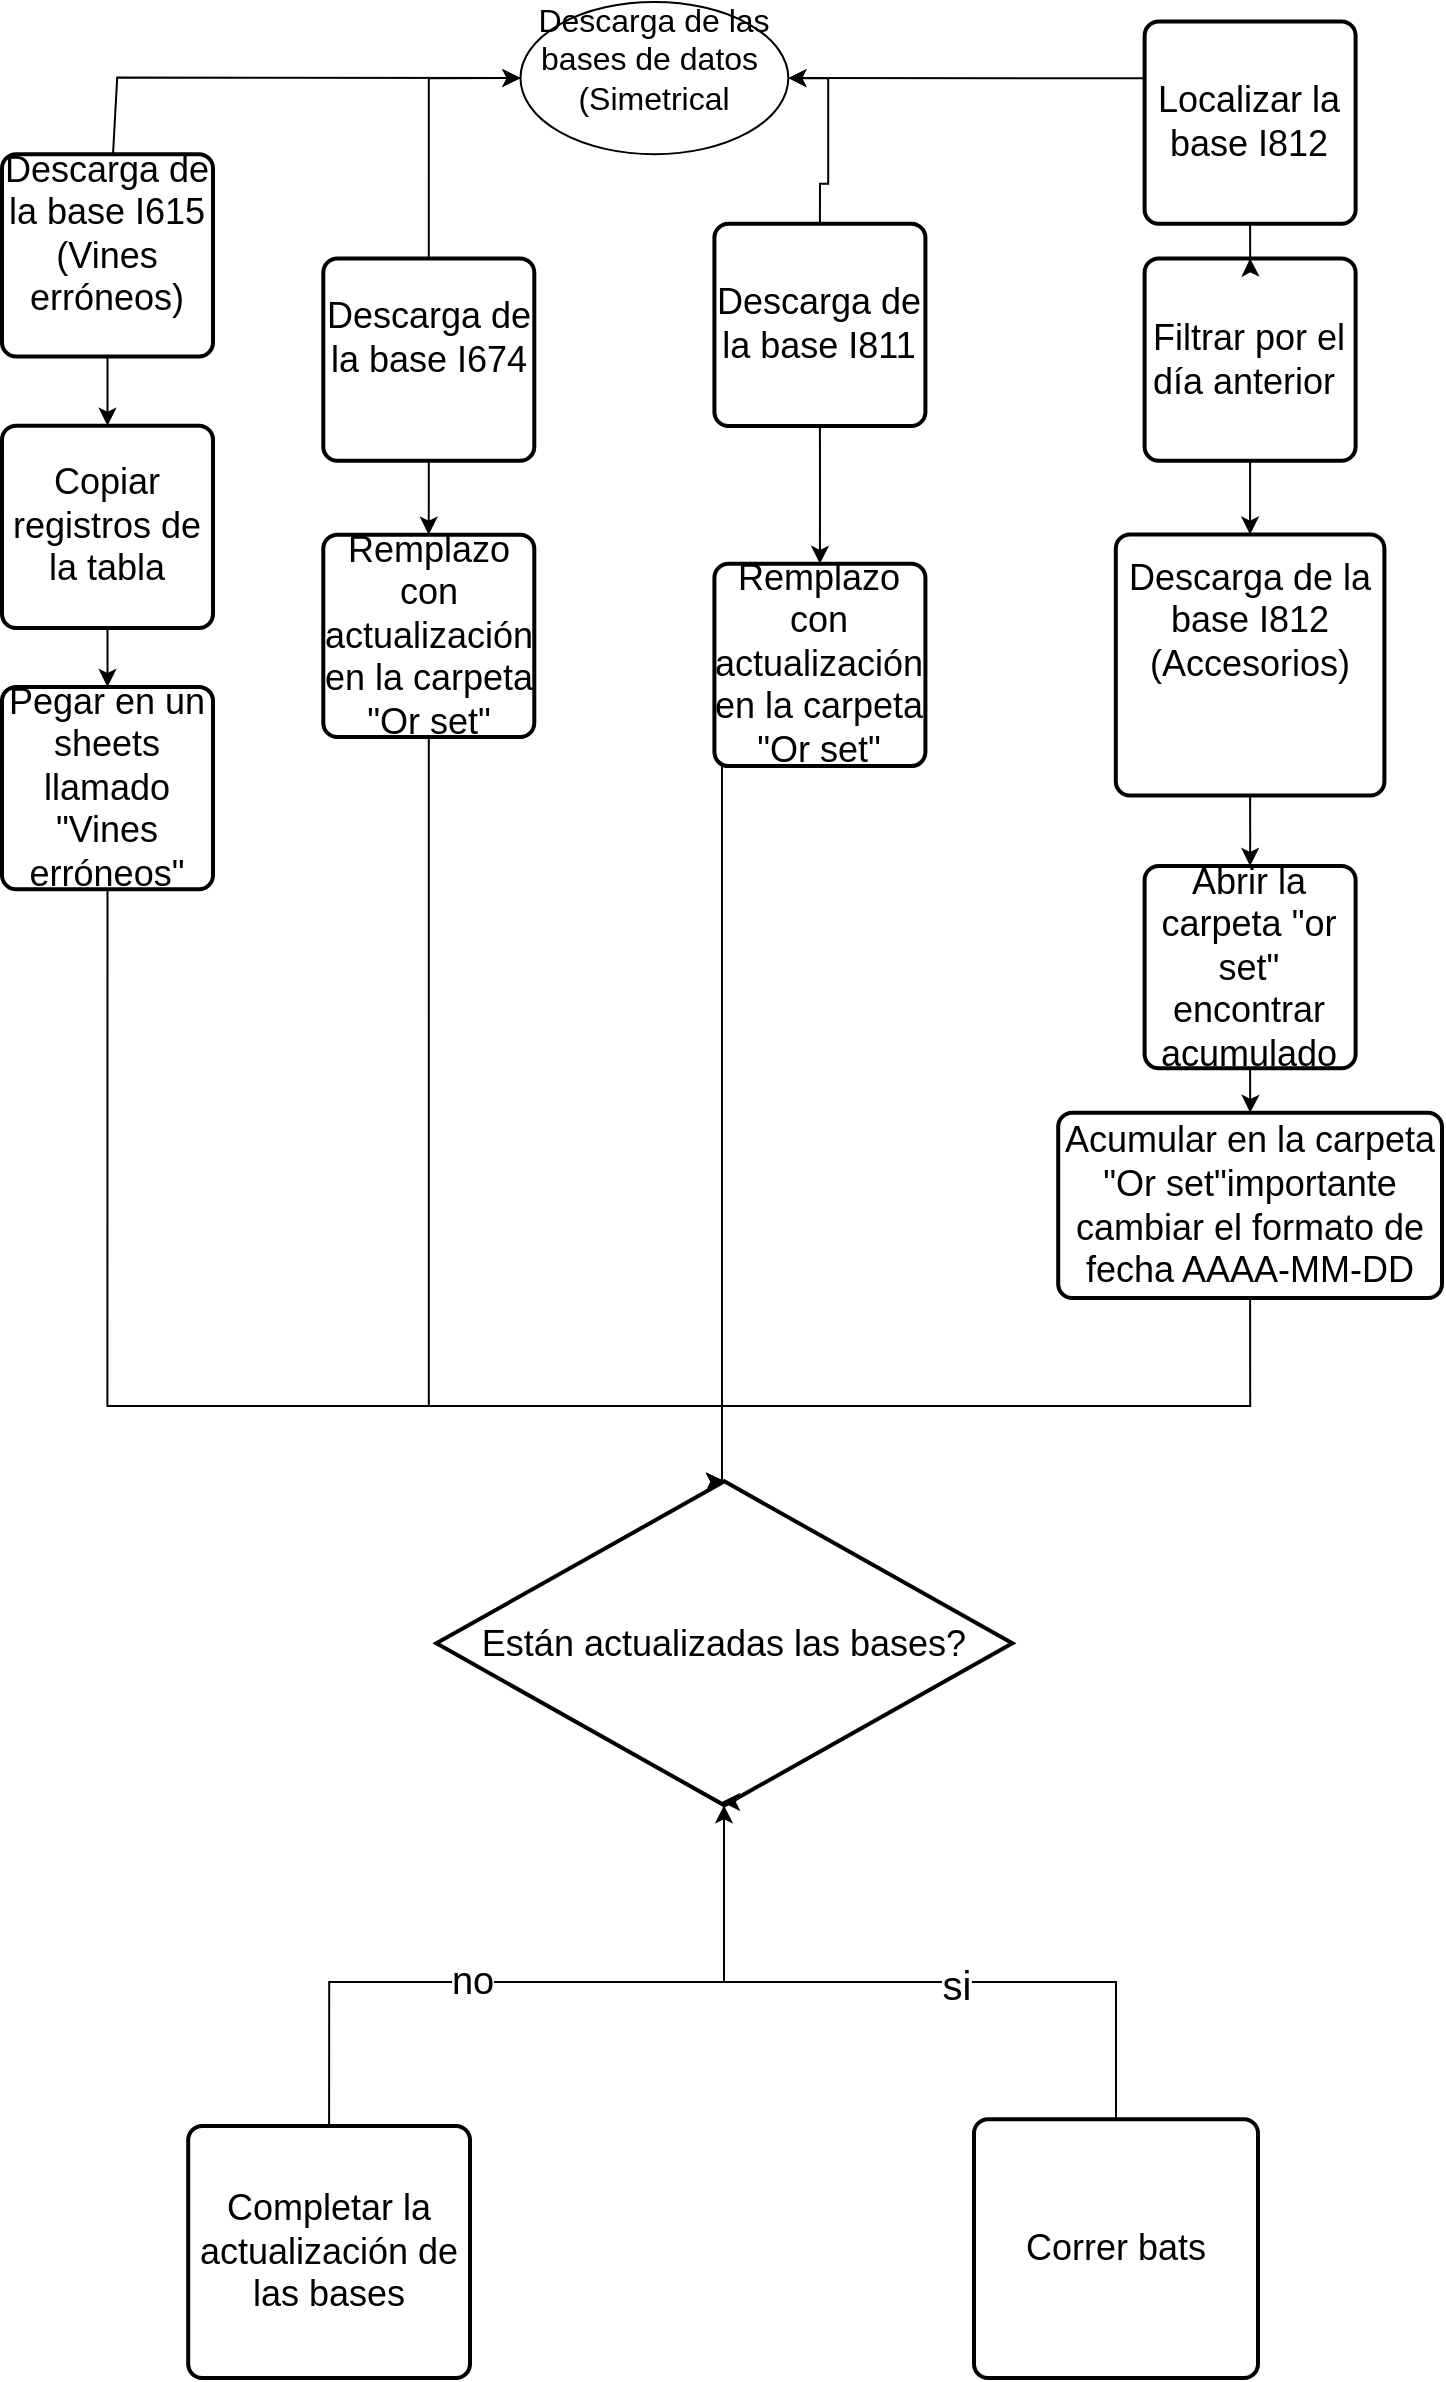 <mxfile version="22.1.3" type="github">
  <diagram id="07fea595-8f29-1299-0266-81d95cde20df" name="Page-1">
    <mxGraphModel dx="1834" dy="1100" grid="1" gridSize="18" guides="1" tooltips="1" connect="1" arrows="1" fold="1" page="1" pageScale="1" pageWidth="1169" pageHeight="827" background="#ffffff" math="0" shadow="0">
      <root>
        <mxCell id="0" />
        <mxCell id="1" parent="0" />
        <mxCell id="yavMbtanmHxJpN2NqrXE-253" value="" style="group" vertex="1" connectable="0" parent="1">
          <mxGeometry x="252" y="18" width="720" height="648" as="geometry" />
        </mxCell>
        <mxCell id="yavMbtanmHxJpN2NqrXE-217" value="&lt;font size=&quot;3&quot;&gt;Descarga de las bases de datos&amp;nbsp;&lt;br&gt;(Simetrical&lt;br&gt;&lt;br&gt;&lt;/font&gt;" style="ellipse;whiteSpace=wrap;html=1;" vertex="1" parent="yavMbtanmHxJpN2NqrXE-253">
          <mxGeometry x="259.242" width="133.915" height="76.104" as="geometry" />
        </mxCell>
        <mxCell id="yavMbtanmHxJpN2NqrXE-218" value="" style="endArrow=classic;html=1;rounded=0;entryX=0;entryY=0.5;entryDx=0;entryDy=0;" edge="1" parent="yavMbtanmHxJpN2NqrXE-253" source="yavMbtanmHxJpN2NqrXE-220" target="yavMbtanmHxJpN2NqrXE-217">
          <mxGeometry width="50" height="50" relative="1" as="geometry">
            <mxPoint x="28.772" y="132.1" as="sourcePoint" />
            <mxPoint x="201.405" y="193.892" as="targetPoint" />
            <Array as="points">
              <mxPoint x="57.6" y="37.714" />
            </Array>
          </mxGeometry>
        </mxCell>
        <mxCell id="yavMbtanmHxJpN2NqrXE-220" value="&lt;font style=&quot;font-size: 18px;&quot;&gt;Descarga de la base I615&lt;br&gt;(Vines erróneos)&lt;br&gt;&lt;br&gt;&lt;/font&gt;" style="rounded=1;whiteSpace=wrap;html=1;absoluteArcSize=1;arcSize=14;strokeWidth=2;" vertex="1" parent="yavMbtanmHxJpN2NqrXE-253">
          <mxGeometry y="76.101" width="105.498" height="101.115" as="geometry" />
        </mxCell>
        <mxCell id="yavMbtanmHxJpN2NqrXE-221" value="&lt;font style=&quot;font-size: 18px;&quot;&gt;Copiar registros de la tabla&lt;br&gt;&lt;/font&gt;" style="rounded=1;whiteSpace=wrap;html=1;absoluteArcSize=1;arcSize=14;strokeWidth=2;" vertex="1" parent="yavMbtanmHxJpN2NqrXE-253">
          <mxGeometry y="211.868" width="105.498" height="101.115" as="geometry" />
        </mxCell>
        <mxCell id="yavMbtanmHxJpN2NqrXE-238" style="edgeStyle=orthogonalEdgeStyle;rounded=0;orthogonalLoop=1;jettySize=auto;html=1;exitX=0.5;exitY=1;exitDx=0;exitDy=0;entryX=0.5;entryY=0;entryDx=0;entryDy=0;" edge="1" parent="yavMbtanmHxJpN2NqrXE-253" source="yavMbtanmHxJpN2NqrXE-220" target="yavMbtanmHxJpN2NqrXE-221">
          <mxGeometry relative="1" as="geometry" />
        </mxCell>
        <mxCell id="yavMbtanmHxJpN2NqrXE-222" value="&lt;font style=&quot;font-size: 18px;&quot;&gt;Pegar en un sheets llamado &quot;Vines erróneos&quot;&lt;br&gt;&lt;/font&gt;" style="rounded=1;whiteSpace=wrap;html=1;absoluteArcSize=1;arcSize=14;strokeWidth=2;" vertex="1" parent="yavMbtanmHxJpN2NqrXE-253">
          <mxGeometry y="342.466" width="105.498" height="101.115" as="geometry" />
        </mxCell>
        <mxCell id="yavMbtanmHxJpN2NqrXE-239" style="edgeStyle=orthogonalEdgeStyle;rounded=0;orthogonalLoop=1;jettySize=auto;html=1;exitX=0.5;exitY=1;exitDx=0;exitDy=0;entryX=0.5;entryY=0;entryDx=0;entryDy=0;" edge="1" parent="yavMbtanmHxJpN2NqrXE-253" source="yavMbtanmHxJpN2NqrXE-221" target="yavMbtanmHxJpN2NqrXE-222">
          <mxGeometry relative="1" as="geometry" />
        </mxCell>
        <mxCell id="yavMbtanmHxJpN2NqrXE-227" style="edgeStyle=orthogonalEdgeStyle;rounded=0;orthogonalLoop=1;jettySize=auto;html=1;exitX=0.5;exitY=0;exitDx=0;exitDy=0;entryX=0;entryY=0.5;entryDx=0;entryDy=0;" edge="1" parent="yavMbtanmHxJpN2NqrXE-253" source="yavMbtanmHxJpN2NqrXE-224" target="yavMbtanmHxJpN2NqrXE-217">
          <mxGeometry relative="1" as="geometry">
            <Array as="points">
              <mxPoint x="213.067" y="38.052" />
            </Array>
          </mxGeometry>
        </mxCell>
        <mxCell id="yavMbtanmHxJpN2NqrXE-224" value="&lt;font style=&quot;font-size: 18px;&quot;&gt;Descarga de la base I674&lt;br&gt;&lt;br&gt;&lt;/font&gt;" style="rounded=1;whiteSpace=wrap;html=1;absoluteArcSize=1;arcSize=14;strokeWidth=2;" vertex="1" parent="yavMbtanmHxJpN2NqrXE-253">
          <mxGeometry x="160.644" y="128.252" width="105.498" height="101.115" as="geometry" />
        </mxCell>
        <mxCell id="yavMbtanmHxJpN2NqrXE-225" value="&lt;font style=&quot;font-size: 18px;&quot;&gt;Remplazo con actualización en la carpeta &quot;Or set&quot;&lt;br&gt;&lt;/font&gt;" style="rounded=1;whiteSpace=wrap;html=1;absoluteArcSize=1;arcSize=14;strokeWidth=2;" vertex="1" parent="yavMbtanmHxJpN2NqrXE-253">
          <mxGeometry x="160.644" y="266.367" width="105.498" height="101.115" as="geometry" />
        </mxCell>
        <mxCell id="yavMbtanmHxJpN2NqrXE-228" style="edgeStyle=orthogonalEdgeStyle;rounded=0;orthogonalLoop=1;jettySize=auto;html=1;exitX=0.5;exitY=1;exitDx=0;exitDy=0;" edge="1" parent="yavMbtanmHxJpN2NqrXE-253" source="yavMbtanmHxJpN2NqrXE-224" target="yavMbtanmHxJpN2NqrXE-225">
          <mxGeometry relative="1" as="geometry" />
        </mxCell>
        <mxCell id="yavMbtanmHxJpN2NqrXE-232" style="edgeStyle=orthogonalEdgeStyle;rounded=0;orthogonalLoop=1;jettySize=auto;html=1;exitX=0.5;exitY=0;exitDx=0;exitDy=0;entryX=1;entryY=0.5;entryDx=0;entryDy=0;" edge="1" parent="yavMbtanmHxJpN2NqrXE-253" source="yavMbtanmHxJpN2NqrXE-230" target="yavMbtanmHxJpN2NqrXE-217">
          <mxGeometry relative="1" as="geometry">
            <mxPoint x="373.361" y="50.736" as="targetPoint" />
          </mxGeometry>
        </mxCell>
        <mxCell id="yavMbtanmHxJpN2NqrXE-230" value="&lt;font style=&quot;font-size: 18px;&quot;&gt;Descarga de la base I811&lt;br&gt;&lt;/font&gt;" style="rounded=1;whiteSpace=wrap;html=1;absoluteArcSize=1;arcSize=14;strokeWidth=2;" vertex="1" parent="yavMbtanmHxJpN2NqrXE-253">
          <mxGeometry x="356.211" y="110.896" width="105.498" height="101.115" as="geometry" />
        </mxCell>
        <mxCell id="yavMbtanmHxJpN2NqrXE-231" value="&lt;font style=&quot;font-size: 18px;&quot;&gt;Remplazo con actualización en la carpeta &quot;Or set&quot;&lt;br&gt;&lt;/font&gt;" style="rounded=1;whiteSpace=wrap;html=1;absoluteArcSize=1;arcSize=14;strokeWidth=2;" vertex="1" parent="yavMbtanmHxJpN2NqrXE-253">
          <mxGeometry x="356.211" y="280.925" width="105.498" height="101.115" as="geometry" />
        </mxCell>
        <mxCell id="yavMbtanmHxJpN2NqrXE-229" style="edgeStyle=orthogonalEdgeStyle;rounded=0;orthogonalLoop=1;jettySize=auto;html=1;exitX=0.5;exitY=1;exitDx=0;exitDy=0;" edge="1" source="yavMbtanmHxJpN2NqrXE-230" target="yavMbtanmHxJpN2NqrXE-231" parent="yavMbtanmHxJpN2NqrXE-253">
          <mxGeometry relative="1" as="geometry" />
        </mxCell>
        <mxCell id="yavMbtanmHxJpN2NqrXE-236" style="edgeStyle=orthogonalEdgeStyle;rounded=0;orthogonalLoop=1;jettySize=auto;html=1;exitX=0.5;exitY=0;exitDx=0;exitDy=0;entryX=1;entryY=0.5;entryDx=0;entryDy=0;" edge="1" parent="yavMbtanmHxJpN2NqrXE-253" source="yavMbtanmHxJpN2NqrXE-242" target="yavMbtanmHxJpN2NqrXE-217">
          <mxGeometry relative="1" as="geometry">
            <mxPoint x="527.719" y="38.052" as="targetPoint" />
            <Array as="points">
              <mxPoint x="610.835" y="38.052" />
            </Array>
          </mxGeometry>
        </mxCell>
        <mxCell id="yavMbtanmHxJpN2NqrXE-233" value="&lt;font style=&quot;font-size: 18px;&quot;&gt;Descarga de la base I812&lt;br&gt;(Accesorios)&lt;br&gt;&lt;br&gt;&lt;br&gt;&lt;/font&gt;" style="rounded=1;whiteSpace=wrap;html=1;absoluteArcSize=1;arcSize=14;strokeWidth=2;" vertex="1" parent="yavMbtanmHxJpN2NqrXE-253">
          <mxGeometry x="556.904" y="266.263" width="134.296" height="130.431" as="geometry" />
        </mxCell>
        <mxCell id="yavMbtanmHxJpN2NqrXE-235" value="&lt;font style=&quot;font-size: 18px;&quot;&gt;Acumular en la carpeta &quot;Or set&quot;importante cambiar el formato de fecha AAAA-MM-DD&lt;br&gt;&lt;/font&gt;" style="rounded=1;whiteSpace=wrap;html=1;absoluteArcSize=1;arcSize=14;strokeWidth=2;" vertex="1" parent="yavMbtanmHxJpN2NqrXE-253">
          <mxGeometry x="528.104" y="555.429" width="191.896" height="92.571" as="geometry" />
        </mxCell>
        <mxCell id="yavMbtanmHxJpN2NqrXE-250" style="edgeStyle=orthogonalEdgeStyle;rounded=0;orthogonalLoop=1;jettySize=auto;html=1;exitX=0.5;exitY=1;exitDx=0;exitDy=0;entryX=0.5;entryY=0;entryDx=0;entryDy=0;" edge="1" parent="yavMbtanmHxJpN2NqrXE-253" source="yavMbtanmHxJpN2NqrXE-240" target="yavMbtanmHxJpN2NqrXE-233">
          <mxGeometry relative="1" as="geometry" />
        </mxCell>
        <mxCell id="yavMbtanmHxJpN2NqrXE-240" value="&lt;font style=&quot;font-size: 18px;&quot;&gt;Filtrar por el día anterior&amp;nbsp;&lt;br&gt;&lt;/font&gt;" style="rounded=1;whiteSpace=wrap;html=1;absoluteArcSize=1;arcSize=14;strokeWidth=2;" vertex="1" parent="yavMbtanmHxJpN2NqrXE-253">
          <mxGeometry x="571.303" y="128.249" width="105.498" height="101.115" as="geometry" />
        </mxCell>
        <mxCell id="yavMbtanmHxJpN2NqrXE-244" style="edgeStyle=orthogonalEdgeStyle;rounded=0;orthogonalLoop=1;jettySize=auto;html=1;exitX=0.5;exitY=1;exitDx=0;exitDy=0;" edge="1" parent="yavMbtanmHxJpN2NqrXE-253" source="yavMbtanmHxJpN2NqrXE-242" target="yavMbtanmHxJpN2NqrXE-240">
          <mxGeometry relative="1" as="geometry" />
        </mxCell>
        <mxCell id="yavMbtanmHxJpN2NqrXE-242" value="&lt;font style=&quot;font-size: 18px;&quot;&gt;Localizar la base I812&lt;br&gt;&lt;/font&gt;" style="rounded=1;whiteSpace=wrap;html=1;absoluteArcSize=1;arcSize=14;strokeWidth=2;" vertex="1" parent="yavMbtanmHxJpN2NqrXE-253">
          <mxGeometry x="571.303" y="9.783" width="105.498" height="101.115" as="geometry" />
        </mxCell>
        <mxCell id="yavMbtanmHxJpN2NqrXE-277" style="edgeStyle=orthogonalEdgeStyle;rounded=0;orthogonalLoop=1;jettySize=auto;html=1;exitX=0.5;exitY=1;exitDx=0;exitDy=0;" edge="1" parent="yavMbtanmHxJpN2NqrXE-253" source="yavMbtanmHxJpN2NqrXE-245" target="yavMbtanmHxJpN2NqrXE-235">
          <mxGeometry relative="1" as="geometry" />
        </mxCell>
        <mxCell id="yavMbtanmHxJpN2NqrXE-245" value="&lt;font style=&quot;font-size: 18px;&quot;&gt;Abrir la carpeta &quot;or set&quot; encontrar acumulado&lt;br&gt;&lt;/font&gt;" style="rounded=1;whiteSpace=wrap;html=1;absoluteArcSize=1;arcSize=14;strokeWidth=2;" vertex="1" parent="yavMbtanmHxJpN2NqrXE-253">
          <mxGeometry x="571.303" y="432.0" width="105.498" height="101.115" as="geometry" />
        </mxCell>
        <mxCell id="yavMbtanmHxJpN2NqrXE-251" style="edgeStyle=orthogonalEdgeStyle;rounded=0;orthogonalLoop=1;jettySize=auto;html=1;exitX=0.5;exitY=1;exitDx=0;exitDy=0;" edge="1" parent="yavMbtanmHxJpN2NqrXE-253" source="yavMbtanmHxJpN2NqrXE-233" target="yavMbtanmHxJpN2NqrXE-245">
          <mxGeometry relative="1" as="geometry" />
        </mxCell>
        <mxCell id="yavMbtanmHxJpN2NqrXE-259" style="edgeStyle=orthogonalEdgeStyle;rounded=0;orthogonalLoop=1;jettySize=auto;html=1;exitX=0.5;exitY=1;exitDx=0;exitDy=0;entryX=0.5;entryY=0;entryDx=0;entryDy=0;entryPerimeter=0;" edge="1" parent="1" source="yavMbtanmHxJpN2NqrXE-225" target="yavMbtanmHxJpN2NqrXE-254">
          <mxGeometry relative="1" as="geometry">
            <Array as="points">
              <mxPoint x="465" y="720" />
              <mxPoint x="612" y="720" />
            </Array>
          </mxGeometry>
        </mxCell>
        <mxCell id="yavMbtanmHxJpN2NqrXE-260" style="edgeStyle=orthogonalEdgeStyle;rounded=0;orthogonalLoop=1;jettySize=auto;html=1;exitX=0.5;exitY=1;exitDx=0;exitDy=0;entryX=0.5;entryY=0;entryDx=0;entryDy=0;entryPerimeter=0;" edge="1" parent="1" source="yavMbtanmHxJpN2NqrXE-222" target="yavMbtanmHxJpN2NqrXE-254">
          <mxGeometry relative="1" as="geometry">
            <Array as="points">
              <mxPoint x="305" y="720" />
              <mxPoint x="612" y="720" />
            </Array>
          </mxGeometry>
        </mxCell>
        <mxCell id="yavMbtanmHxJpN2NqrXE-261" style="edgeStyle=orthogonalEdgeStyle;rounded=0;orthogonalLoop=1;jettySize=auto;html=1;exitX=0.5;exitY=1;exitDx=0;exitDy=0;entryX=0.5;entryY=0;entryDx=0;entryDy=0;entryPerimeter=0;" edge="1" parent="1" source="yavMbtanmHxJpN2NqrXE-231" target="yavMbtanmHxJpN2NqrXE-254">
          <mxGeometry relative="1" as="geometry">
            <Array as="points">
              <mxPoint x="612" y="400" />
            </Array>
          </mxGeometry>
        </mxCell>
        <mxCell id="yavMbtanmHxJpN2NqrXE-263" style="edgeStyle=orthogonalEdgeStyle;rounded=0;orthogonalLoop=1;jettySize=auto;html=1;exitX=0.5;exitY=1;exitDx=0;exitDy=0;entryX=0.5;entryY=0;entryDx=0;entryDy=0;entryPerimeter=0;" edge="1" parent="1" source="yavMbtanmHxJpN2NqrXE-235" target="yavMbtanmHxJpN2NqrXE-254">
          <mxGeometry relative="1" as="geometry">
            <Array as="points">
              <mxPoint x="876" y="720" />
              <mxPoint x="612" y="720" />
            </Array>
          </mxGeometry>
        </mxCell>
        <mxCell id="yavMbtanmHxJpN2NqrXE-254" value="&lt;font style=&quot;font-size: 18px;&quot;&gt;Están actualizadas las bases?&lt;/font&gt;" style="strokeWidth=2;html=1;shape=mxgraph.flowchart.decision;whiteSpace=wrap;" vertex="1" parent="1">
          <mxGeometry x="469.21" y="757.67" width="288" height="162" as="geometry" />
        </mxCell>
        <mxCell id="yavMbtanmHxJpN2NqrXE-276" style="edgeStyle=orthogonalEdgeStyle;rounded=0;orthogonalLoop=1;jettySize=auto;html=1;" edge="1" parent="1" source="yavMbtanmHxJpN2NqrXE-266">
          <mxGeometry relative="1" as="geometry">
            <mxPoint x="612" y="918" as="targetPoint" />
            <Array as="points">
              <mxPoint x="809" y="1008" />
              <mxPoint x="613" y="1008" />
              <mxPoint x="613" y="918" />
            </Array>
          </mxGeometry>
        </mxCell>
        <mxCell id="yavMbtanmHxJpN2NqrXE-278" value="si" style="edgeLabel;html=1;align=center;verticalAlign=middle;resizable=0;points=[];fontSize=20;" vertex="1" connectable="0" parent="yavMbtanmHxJpN2NqrXE-276">
          <mxGeometry x="-0.116" y="1" relative="1" as="geometry">
            <mxPoint x="8" as="offset" />
          </mxGeometry>
        </mxCell>
        <mxCell id="yavMbtanmHxJpN2NqrXE-266" value="&lt;font style=&quot;font-size: 18px;&quot;&gt;Correr bats&lt;/font&gt;" style="rounded=1;whiteSpace=wrap;html=1;absoluteArcSize=1;arcSize=14;strokeWidth=2;" vertex="1" parent="1">
          <mxGeometry x="738" y="1076.66" width="142" height="129.34" as="geometry" />
        </mxCell>
        <mxCell id="yavMbtanmHxJpN2NqrXE-275" style="edgeStyle=orthogonalEdgeStyle;rounded=0;orthogonalLoop=1;jettySize=auto;html=1;exitX=0.5;exitY=0;exitDx=0;exitDy=0;" edge="1" parent="1" source="yavMbtanmHxJpN2NqrXE-268" target="yavMbtanmHxJpN2NqrXE-254">
          <mxGeometry relative="1" as="geometry">
            <mxPoint x="612" y="936" as="targetPoint" />
            <Array as="points">
              <mxPoint x="416" y="1008" />
              <mxPoint x="613" y="1008" />
            </Array>
          </mxGeometry>
        </mxCell>
        <mxCell id="yavMbtanmHxJpN2NqrXE-279" value="no" style="edgeLabel;html=1;align=center;verticalAlign=middle;resizable=0;points=[];fontSize=19;" vertex="1" connectable="0" parent="yavMbtanmHxJpN2NqrXE-275">
          <mxGeometry x="-0.19" y="7" relative="1" as="geometry">
            <mxPoint x="-2" y="7" as="offset" />
          </mxGeometry>
        </mxCell>
        <mxCell id="yavMbtanmHxJpN2NqrXE-268" value="&lt;font style=&quot;font-size: 18px;&quot;&gt;Completar la actualización de las bases&lt;/font&gt;" style="rounded=1;whiteSpace=wrap;html=1;absoluteArcSize=1;arcSize=14;strokeWidth=2;" vertex="1" parent="1">
          <mxGeometry x="345.1" y="1080" width="140.9" height="126" as="geometry" />
        </mxCell>
      </root>
    </mxGraphModel>
  </diagram>
</mxfile>

